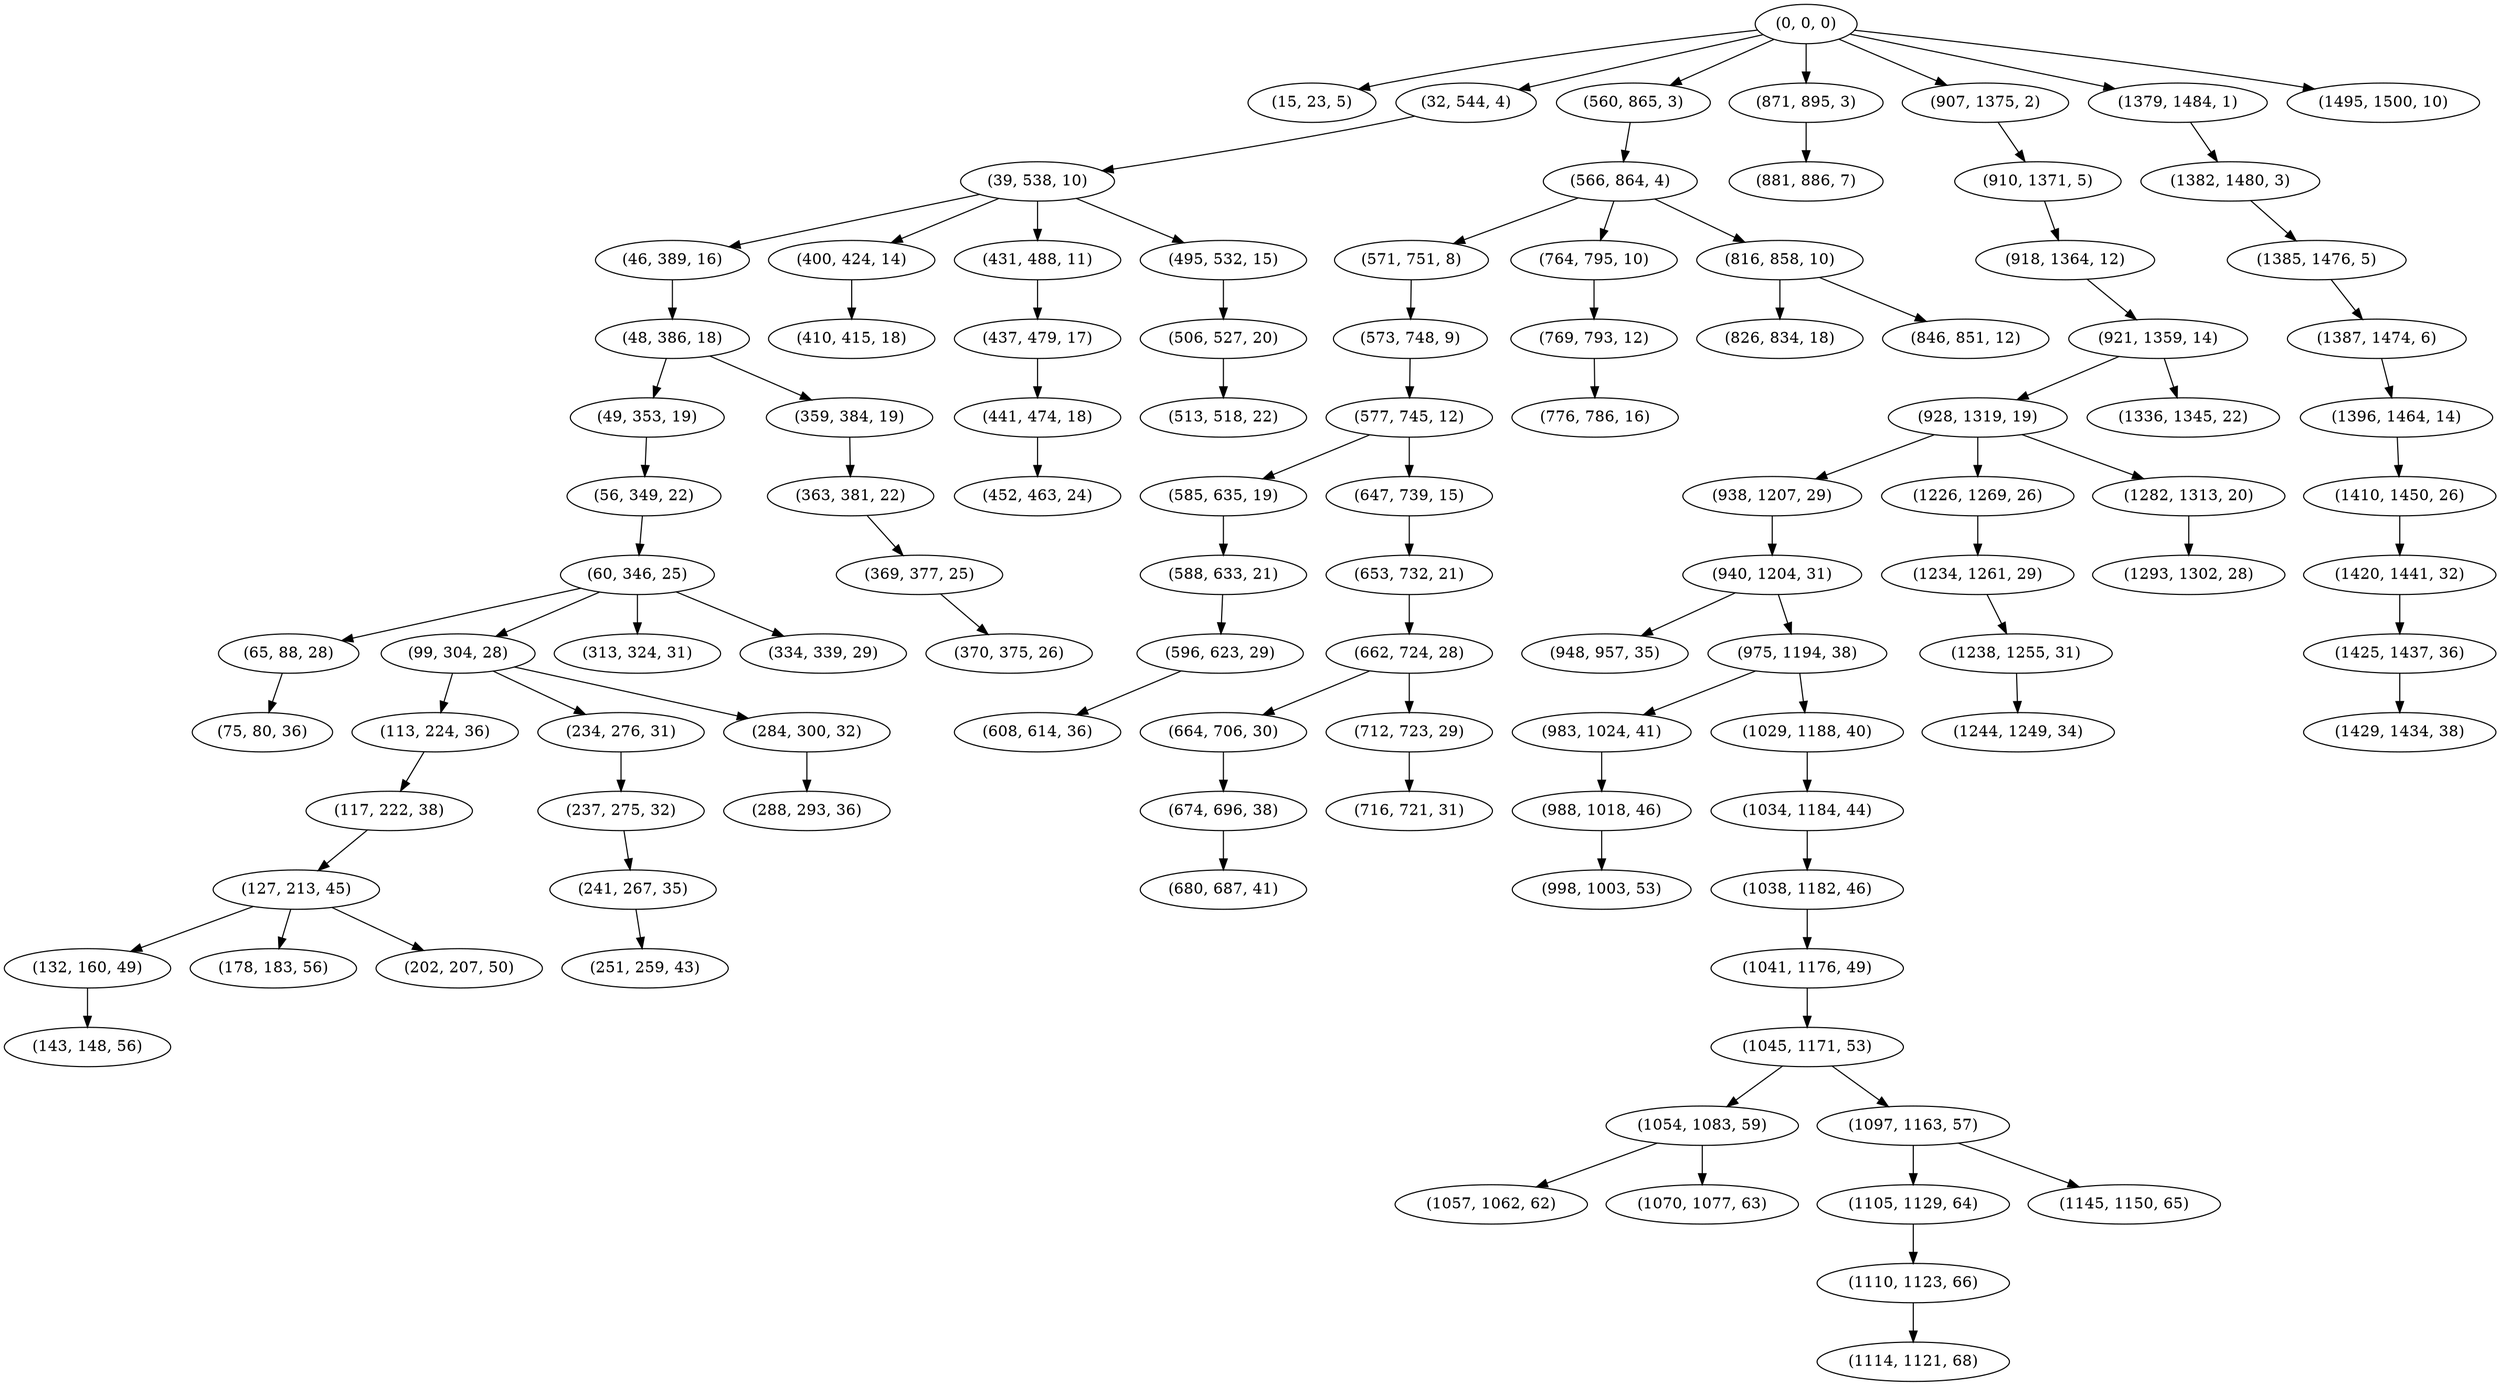 digraph tree {
    "(0, 0, 0)";
    "(15, 23, 5)";
    "(32, 544, 4)";
    "(39, 538, 10)";
    "(46, 389, 16)";
    "(48, 386, 18)";
    "(49, 353, 19)";
    "(56, 349, 22)";
    "(60, 346, 25)";
    "(65, 88, 28)";
    "(75, 80, 36)";
    "(99, 304, 28)";
    "(113, 224, 36)";
    "(117, 222, 38)";
    "(127, 213, 45)";
    "(132, 160, 49)";
    "(143, 148, 56)";
    "(178, 183, 56)";
    "(202, 207, 50)";
    "(234, 276, 31)";
    "(237, 275, 32)";
    "(241, 267, 35)";
    "(251, 259, 43)";
    "(284, 300, 32)";
    "(288, 293, 36)";
    "(313, 324, 31)";
    "(334, 339, 29)";
    "(359, 384, 19)";
    "(363, 381, 22)";
    "(369, 377, 25)";
    "(370, 375, 26)";
    "(400, 424, 14)";
    "(410, 415, 18)";
    "(431, 488, 11)";
    "(437, 479, 17)";
    "(441, 474, 18)";
    "(452, 463, 24)";
    "(495, 532, 15)";
    "(506, 527, 20)";
    "(513, 518, 22)";
    "(560, 865, 3)";
    "(566, 864, 4)";
    "(571, 751, 8)";
    "(573, 748, 9)";
    "(577, 745, 12)";
    "(585, 635, 19)";
    "(588, 633, 21)";
    "(596, 623, 29)";
    "(608, 614, 36)";
    "(647, 739, 15)";
    "(653, 732, 21)";
    "(662, 724, 28)";
    "(664, 706, 30)";
    "(674, 696, 38)";
    "(680, 687, 41)";
    "(712, 723, 29)";
    "(716, 721, 31)";
    "(764, 795, 10)";
    "(769, 793, 12)";
    "(776, 786, 16)";
    "(816, 858, 10)";
    "(826, 834, 18)";
    "(846, 851, 12)";
    "(871, 895, 3)";
    "(881, 886, 7)";
    "(907, 1375, 2)";
    "(910, 1371, 5)";
    "(918, 1364, 12)";
    "(921, 1359, 14)";
    "(928, 1319, 19)";
    "(938, 1207, 29)";
    "(940, 1204, 31)";
    "(948, 957, 35)";
    "(975, 1194, 38)";
    "(983, 1024, 41)";
    "(988, 1018, 46)";
    "(998, 1003, 53)";
    "(1029, 1188, 40)";
    "(1034, 1184, 44)";
    "(1038, 1182, 46)";
    "(1041, 1176, 49)";
    "(1045, 1171, 53)";
    "(1054, 1083, 59)";
    "(1057, 1062, 62)";
    "(1070, 1077, 63)";
    "(1097, 1163, 57)";
    "(1105, 1129, 64)";
    "(1110, 1123, 66)";
    "(1114, 1121, 68)";
    "(1145, 1150, 65)";
    "(1226, 1269, 26)";
    "(1234, 1261, 29)";
    "(1238, 1255, 31)";
    "(1244, 1249, 34)";
    "(1282, 1313, 20)";
    "(1293, 1302, 28)";
    "(1336, 1345, 22)";
    "(1379, 1484, 1)";
    "(1382, 1480, 3)";
    "(1385, 1476, 5)";
    "(1387, 1474, 6)";
    "(1396, 1464, 14)";
    "(1410, 1450, 26)";
    "(1420, 1441, 32)";
    "(1425, 1437, 36)";
    "(1429, 1434, 38)";
    "(1495, 1500, 10)";
    "(0, 0, 0)" -> "(15, 23, 5)";
    "(0, 0, 0)" -> "(32, 544, 4)";
    "(0, 0, 0)" -> "(560, 865, 3)";
    "(0, 0, 0)" -> "(871, 895, 3)";
    "(0, 0, 0)" -> "(907, 1375, 2)";
    "(0, 0, 0)" -> "(1379, 1484, 1)";
    "(0, 0, 0)" -> "(1495, 1500, 10)";
    "(32, 544, 4)" -> "(39, 538, 10)";
    "(39, 538, 10)" -> "(46, 389, 16)";
    "(39, 538, 10)" -> "(400, 424, 14)";
    "(39, 538, 10)" -> "(431, 488, 11)";
    "(39, 538, 10)" -> "(495, 532, 15)";
    "(46, 389, 16)" -> "(48, 386, 18)";
    "(48, 386, 18)" -> "(49, 353, 19)";
    "(48, 386, 18)" -> "(359, 384, 19)";
    "(49, 353, 19)" -> "(56, 349, 22)";
    "(56, 349, 22)" -> "(60, 346, 25)";
    "(60, 346, 25)" -> "(65, 88, 28)";
    "(60, 346, 25)" -> "(99, 304, 28)";
    "(60, 346, 25)" -> "(313, 324, 31)";
    "(60, 346, 25)" -> "(334, 339, 29)";
    "(65, 88, 28)" -> "(75, 80, 36)";
    "(99, 304, 28)" -> "(113, 224, 36)";
    "(99, 304, 28)" -> "(234, 276, 31)";
    "(99, 304, 28)" -> "(284, 300, 32)";
    "(113, 224, 36)" -> "(117, 222, 38)";
    "(117, 222, 38)" -> "(127, 213, 45)";
    "(127, 213, 45)" -> "(132, 160, 49)";
    "(127, 213, 45)" -> "(178, 183, 56)";
    "(127, 213, 45)" -> "(202, 207, 50)";
    "(132, 160, 49)" -> "(143, 148, 56)";
    "(234, 276, 31)" -> "(237, 275, 32)";
    "(237, 275, 32)" -> "(241, 267, 35)";
    "(241, 267, 35)" -> "(251, 259, 43)";
    "(284, 300, 32)" -> "(288, 293, 36)";
    "(359, 384, 19)" -> "(363, 381, 22)";
    "(363, 381, 22)" -> "(369, 377, 25)";
    "(369, 377, 25)" -> "(370, 375, 26)";
    "(400, 424, 14)" -> "(410, 415, 18)";
    "(431, 488, 11)" -> "(437, 479, 17)";
    "(437, 479, 17)" -> "(441, 474, 18)";
    "(441, 474, 18)" -> "(452, 463, 24)";
    "(495, 532, 15)" -> "(506, 527, 20)";
    "(506, 527, 20)" -> "(513, 518, 22)";
    "(560, 865, 3)" -> "(566, 864, 4)";
    "(566, 864, 4)" -> "(571, 751, 8)";
    "(566, 864, 4)" -> "(764, 795, 10)";
    "(566, 864, 4)" -> "(816, 858, 10)";
    "(571, 751, 8)" -> "(573, 748, 9)";
    "(573, 748, 9)" -> "(577, 745, 12)";
    "(577, 745, 12)" -> "(585, 635, 19)";
    "(577, 745, 12)" -> "(647, 739, 15)";
    "(585, 635, 19)" -> "(588, 633, 21)";
    "(588, 633, 21)" -> "(596, 623, 29)";
    "(596, 623, 29)" -> "(608, 614, 36)";
    "(647, 739, 15)" -> "(653, 732, 21)";
    "(653, 732, 21)" -> "(662, 724, 28)";
    "(662, 724, 28)" -> "(664, 706, 30)";
    "(662, 724, 28)" -> "(712, 723, 29)";
    "(664, 706, 30)" -> "(674, 696, 38)";
    "(674, 696, 38)" -> "(680, 687, 41)";
    "(712, 723, 29)" -> "(716, 721, 31)";
    "(764, 795, 10)" -> "(769, 793, 12)";
    "(769, 793, 12)" -> "(776, 786, 16)";
    "(816, 858, 10)" -> "(826, 834, 18)";
    "(816, 858, 10)" -> "(846, 851, 12)";
    "(871, 895, 3)" -> "(881, 886, 7)";
    "(907, 1375, 2)" -> "(910, 1371, 5)";
    "(910, 1371, 5)" -> "(918, 1364, 12)";
    "(918, 1364, 12)" -> "(921, 1359, 14)";
    "(921, 1359, 14)" -> "(928, 1319, 19)";
    "(921, 1359, 14)" -> "(1336, 1345, 22)";
    "(928, 1319, 19)" -> "(938, 1207, 29)";
    "(928, 1319, 19)" -> "(1226, 1269, 26)";
    "(928, 1319, 19)" -> "(1282, 1313, 20)";
    "(938, 1207, 29)" -> "(940, 1204, 31)";
    "(940, 1204, 31)" -> "(948, 957, 35)";
    "(940, 1204, 31)" -> "(975, 1194, 38)";
    "(975, 1194, 38)" -> "(983, 1024, 41)";
    "(975, 1194, 38)" -> "(1029, 1188, 40)";
    "(983, 1024, 41)" -> "(988, 1018, 46)";
    "(988, 1018, 46)" -> "(998, 1003, 53)";
    "(1029, 1188, 40)" -> "(1034, 1184, 44)";
    "(1034, 1184, 44)" -> "(1038, 1182, 46)";
    "(1038, 1182, 46)" -> "(1041, 1176, 49)";
    "(1041, 1176, 49)" -> "(1045, 1171, 53)";
    "(1045, 1171, 53)" -> "(1054, 1083, 59)";
    "(1045, 1171, 53)" -> "(1097, 1163, 57)";
    "(1054, 1083, 59)" -> "(1057, 1062, 62)";
    "(1054, 1083, 59)" -> "(1070, 1077, 63)";
    "(1097, 1163, 57)" -> "(1105, 1129, 64)";
    "(1097, 1163, 57)" -> "(1145, 1150, 65)";
    "(1105, 1129, 64)" -> "(1110, 1123, 66)";
    "(1110, 1123, 66)" -> "(1114, 1121, 68)";
    "(1226, 1269, 26)" -> "(1234, 1261, 29)";
    "(1234, 1261, 29)" -> "(1238, 1255, 31)";
    "(1238, 1255, 31)" -> "(1244, 1249, 34)";
    "(1282, 1313, 20)" -> "(1293, 1302, 28)";
    "(1379, 1484, 1)" -> "(1382, 1480, 3)";
    "(1382, 1480, 3)" -> "(1385, 1476, 5)";
    "(1385, 1476, 5)" -> "(1387, 1474, 6)";
    "(1387, 1474, 6)" -> "(1396, 1464, 14)";
    "(1396, 1464, 14)" -> "(1410, 1450, 26)";
    "(1410, 1450, 26)" -> "(1420, 1441, 32)";
    "(1420, 1441, 32)" -> "(1425, 1437, 36)";
    "(1425, 1437, 36)" -> "(1429, 1434, 38)";
}
